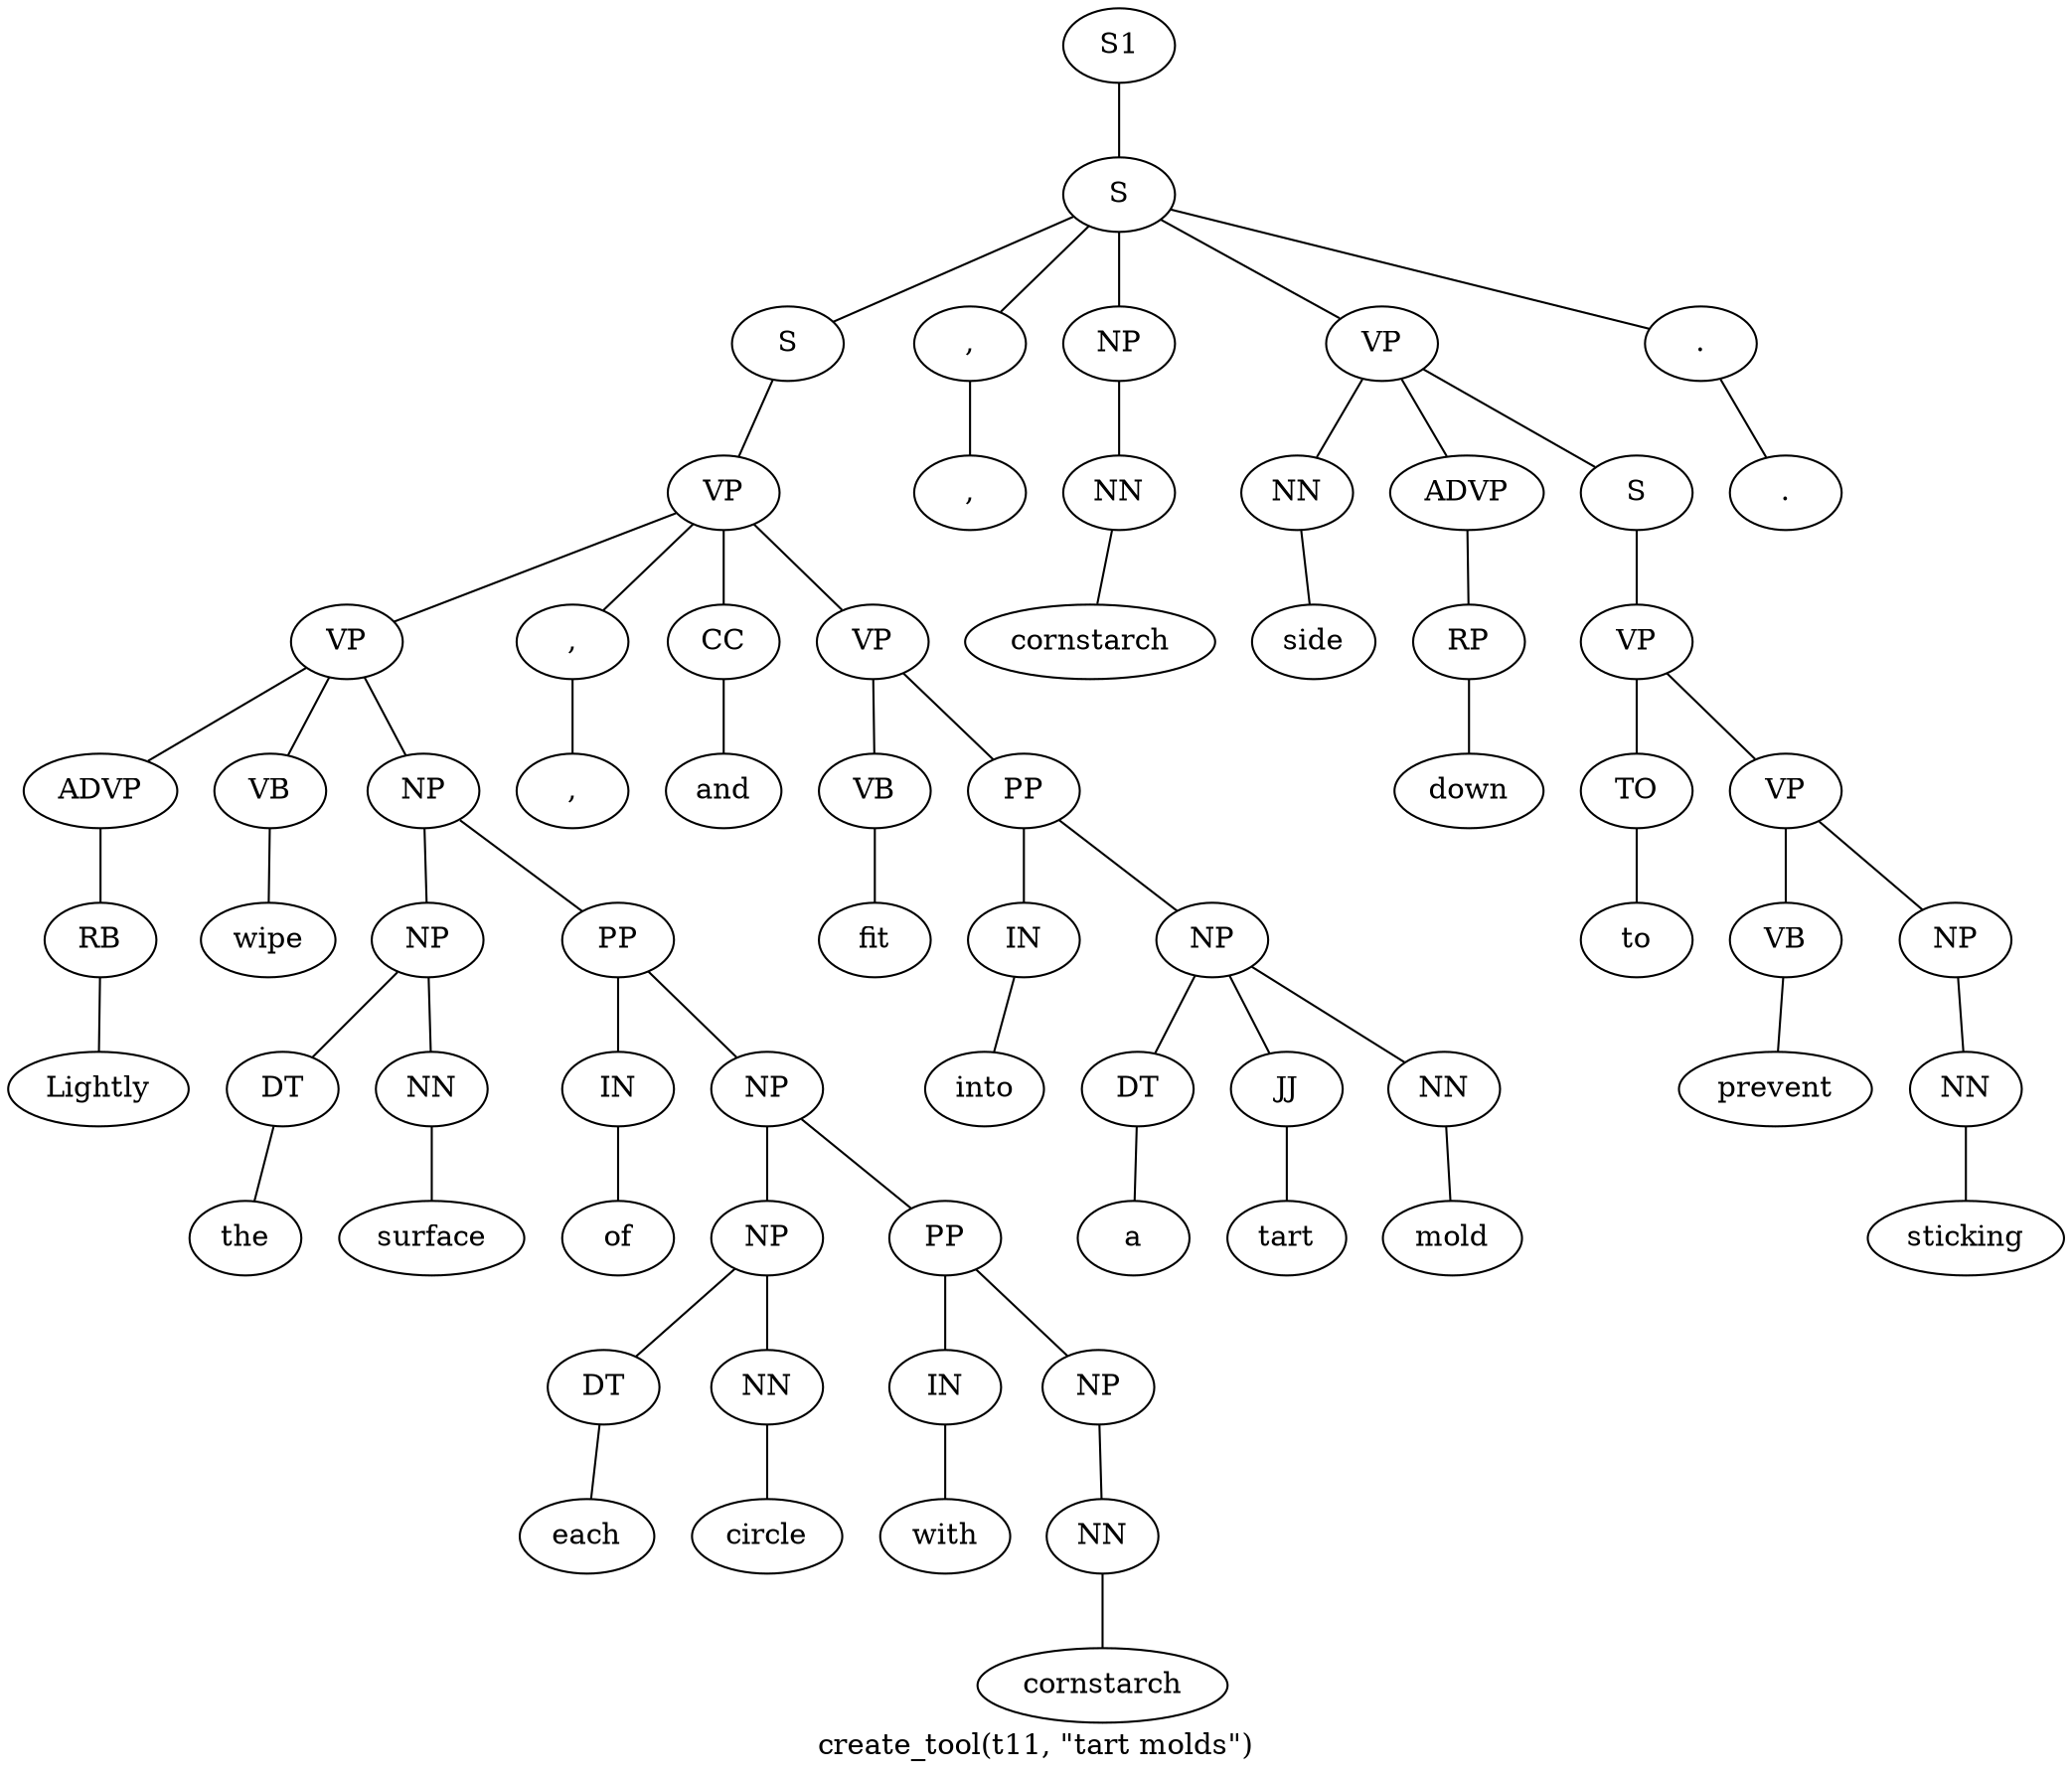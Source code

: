 graph SyntaxGraph {
	label = "create_tool(t11, \"tart molds\")";
	Node0 [label="S1"];
	Node1 [label="S"];
	Node2 [label="S"];
	Node3 [label="VP"];
	Node4 [label="VP"];
	Node5 [label="ADVP"];
	Node6 [label="RB"];
	Node7 [label="Lightly"];
	Node8 [label="VB"];
	Node9 [label="wipe"];
	Node10 [label="NP"];
	Node11 [label="NP"];
	Node12 [label="DT"];
	Node13 [label="the"];
	Node14 [label="NN"];
	Node15 [label="surface"];
	Node16 [label="PP"];
	Node17 [label="IN"];
	Node18 [label="of"];
	Node19 [label="NP"];
	Node20 [label="NP"];
	Node21 [label="DT"];
	Node22 [label="each"];
	Node23 [label="NN"];
	Node24 [label="circle"];
	Node25 [label="PP"];
	Node26 [label="IN"];
	Node27 [label="with"];
	Node28 [label="NP"];
	Node29 [label="NN"];
	Node30 [label="cornstarch"];
	Node31 [label=","];
	Node32 [label=","];
	Node33 [label="CC"];
	Node34 [label="and"];
	Node35 [label="VP"];
	Node36 [label="VB"];
	Node37 [label="fit"];
	Node38 [label="PP"];
	Node39 [label="IN"];
	Node40 [label="into"];
	Node41 [label="NP"];
	Node42 [label="DT"];
	Node43 [label="a"];
	Node44 [label="JJ"];
	Node45 [label="tart"];
	Node46 [label="NN"];
	Node47 [label="mold"];
	Node48 [label=","];
	Node49 [label=","];
	Node50 [label="NP"];
	Node51 [label="NN"];
	Node52 [label="cornstarch"];
	Node53 [label="VP"];
	Node54 [label="NN"];
	Node55 [label="side"];
	Node56 [label="ADVP"];
	Node57 [label="RP"];
	Node58 [label="down"];
	Node59 [label="S"];
	Node60 [label="VP"];
	Node61 [label="TO"];
	Node62 [label="to"];
	Node63 [label="VP"];
	Node64 [label="VB"];
	Node65 [label="prevent"];
	Node66 [label="NP"];
	Node67 [label="NN"];
	Node68 [label="sticking"];
	Node69 [label="."];
	Node70 [label="."];

	Node0 -- Node1;
	Node1 -- Node2;
	Node1 -- Node48;
	Node1 -- Node50;
	Node1 -- Node53;
	Node1 -- Node69;
	Node2 -- Node3;
	Node3 -- Node4;
	Node3 -- Node31;
	Node3 -- Node33;
	Node3 -- Node35;
	Node4 -- Node5;
	Node4 -- Node8;
	Node4 -- Node10;
	Node5 -- Node6;
	Node6 -- Node7;
	Node8 -- Node9;
	Node10 -- Node11;
	Node10 -- Node16;
	Node11 -- Node12;
	Node11 -- Node14;
	Node12 -- Node13;
	Node14 -- Node15;
	Node16 -- Node17;
	Node16 -- Node19;
	Node17 -- Node18;
	Node19 -- Node20;
	Node19 -- Node25;
	Node20 -- Node21;
	Node20 -- Node23;
	Node21 -- Node22;
	Node23 -- Node24;
	Node25 -- Node26;
	Node25 -- Node28;
	Node26 -- Node27;
	Node28 -- Node29;
	Node29 -- Node30;
	Node31 -- Node32;
	Node33 -- Node34;
	Node35 -- Node36;
	Node35 -- Node38;
	Node36 -- Node37;
	Node38 -- Node39;
	Node38 -- Node41;
	Node39 -- Node40;
	Node41 -- Node42;
	Node41 -- Node44;
	Node41 -- Node46;
	Node42 -- Node43;
	Node44 -- Node45;
	Node46 -- Node47;
	Node48 -- Node49;
	Node50 -- Node51;
	Node51 -- Node52;
	Node53 -- Node54;
	Node53 -- Node56;
	Node53 -- Node59;
	Node54 -- Node55;
	Node56 -- Node57;
	Node57 -- Node58;
	Node59 -- Node60;
	Node60 -- Node61;
	Node60 -- Node63;
	Node61 -- Node62;
	Node63 -- Node64;
	Node63 -- Node66;
	Node64 -- Node65;
	Node66 -- Node67;
	Node67 -- Node68;
	Node69 -- Node70;
}